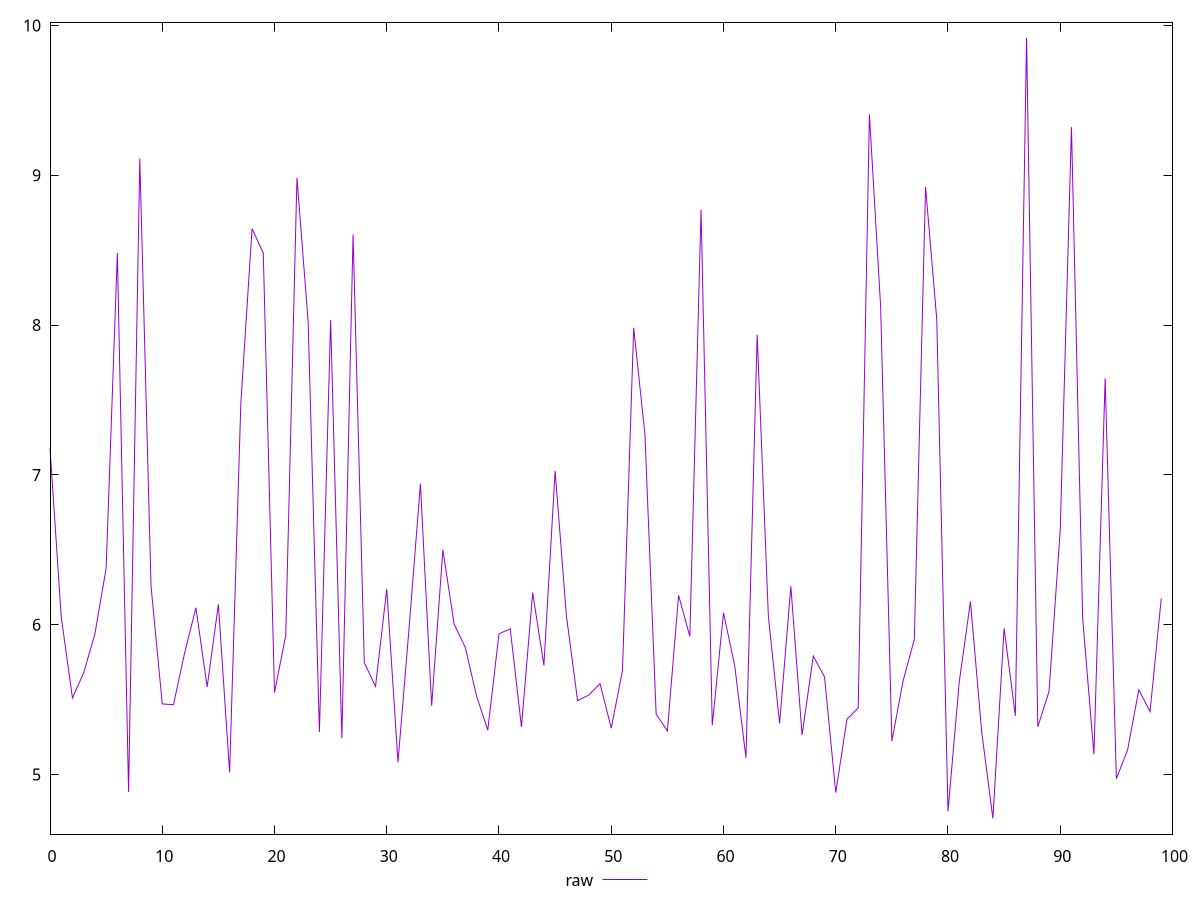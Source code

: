 reset
set terminal svg size 640, 490
set output "reprap/network-server-latency/samples/pages+cached+nointeractive/raw/values.svg"

$raw <<EOF
0 7.176899999999999
1 6.052280055469368
2 5.5116
3 5.6798
4 5.939
5 6.376481486192545
6 8.4808
7 4.884
8 9.1115
9 6.258300000000001
10 5.4719
11 5.4663
12 5.8142000000000005
13 6.1137
14 5.5849
15 6.1358999999999995
16 5.015000000000001
17 7.477599999999999
18 8.643
19 8.4803
20 5.547599999999999
21 5.928
22 8.9829
23 8.0201
24 5.2846
25 8.0328
26 5.242100000000001
27 8.604999999999999
28 5.7466
29 5.5887
30 6.2383999999999995
31 5.083499999999999
32 5.988401934632046
33 6.940318622018469
34 5.459599999999999
35 6.5002
36 6.0044
37 5.847799999999999
38 5.5246
39 5.297
40 5.9399
41 5.9729
42 5.3183
43 6.2136000000000005
44 5.7294
45 7.0273
46 6.0632
47 5.4938
48 5.5313
49 5.6068999999999996
50 5.309899999999999
51 5.6937
52 7.981596010039127
53 7.2711
54 5.404400000000001
55 5.2916
56 6.1964
57 5.922
58 8.76898215495593
59 5.3298000000000005
60 6.079899999999999
61 5.726700000000001
62 5.1122
63 7.9352
64 6.053
65 5.341899999999999
66 6.257000000000001
67 5.265100000000001
68 5.7915
69 5.6523
70 4.8801000000000005
71 5.3698999999999995
72 5.4456999999999995
73 9.406
74 8.121599999999999
75 5.2234
76 5.6261
77 5.9021
78 8.9212
79 8.0376
80 4.7553
81 5.6169
82 6.155
83 5.287
84 4.706955205741551
85 5.97663321109091
86 5.391900000000001
87 9.916400000000001
88 5.3187999999999995
89 5.5549
90 6.6343699043763085
91 9.320899999999998
92 6.0389
93 5.134599999999999
94 7.6442
95 4.972599999999999
96 5.1648
97 5.5662
98 5.4201
99 6.176200000000001
EOF

set key outside below
set yrange [4.602766309856381:10.02058889588517]

plot \
  $raw title "raw" with line, \


reset